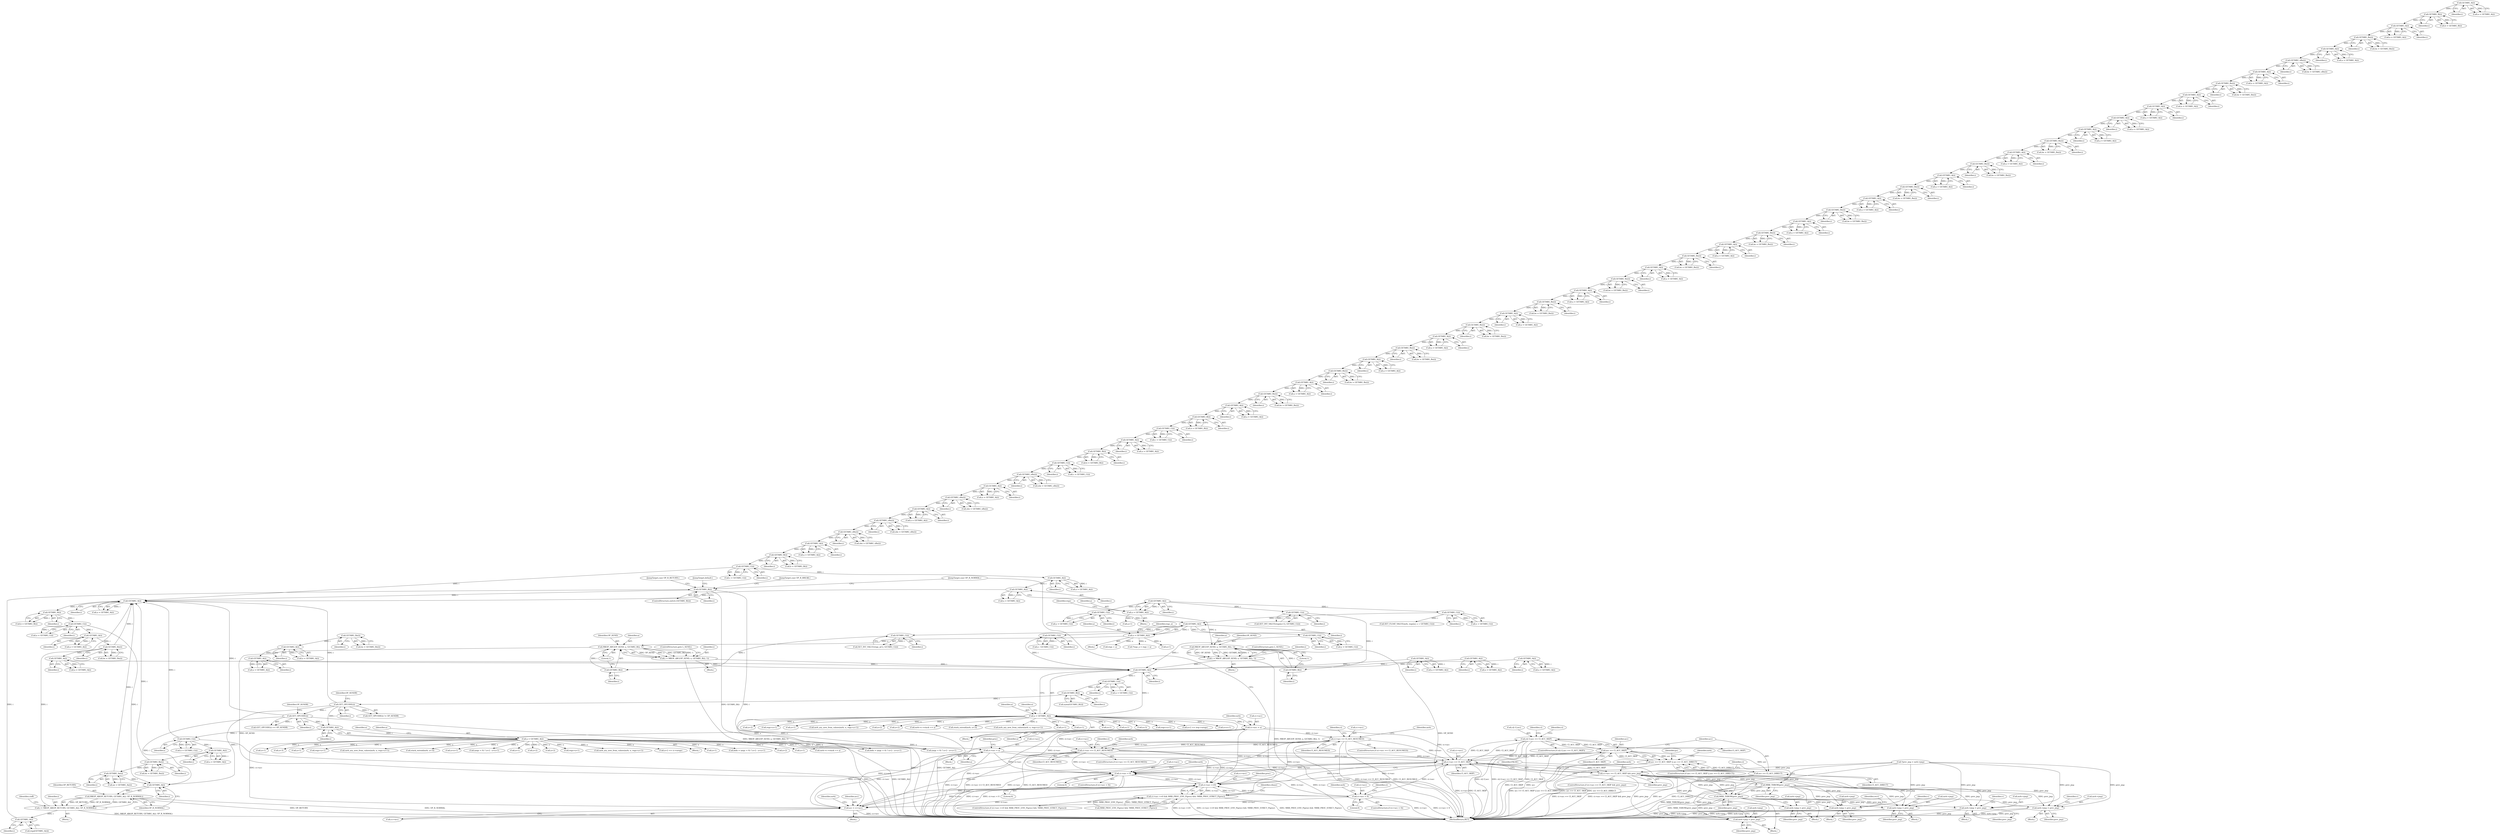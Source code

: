 digraph "0_mruby_1905091634a6a2925c911484434448e568330626@array" {
"1004305" [label="(Call,ci[-1].acc == CI_ACC_SKIP)"];
"1004423" [label="(Call,acc == CI_ACC_SKIP)"];
"1004405" [label="(Call,acc = ci->acc)"];
"1004205" [label="(Call,ci->acc < 0)"];
"1001845" [label="(Call,ci->acc == CI_ACC_RESUMED)"];
"1001727" [label="(Call,ci->acc = a)"];
"1001449" [label="(Call,a = GETARG_A(i))"];
"1001451" [label="(Call,GETARG_A(i))"];
"1001438" [label="(Call,GETARG_A(i))"];
"1001225" [label="(Call,GETARG_A(i))"];
"1001117" [label="(Call,GETARG_Bx(i))"];
"1005565" [label="(Call,GETARG_C(i))"];
"1005539" [label="(Call,GETARG_A(i))"];
"1005513" [label="(Call,GETARG_C(i))"];
"1005448" [label="(Call,GETARG_A(i))"];
"1005468" [label="(Call,GETARG_C(i))"];
"1005620" [label="(Call,i = MKOP_ABC(OP_SEND, a, GETARG_B(i), 1))"];
"1005622" [label="(Call,MKOP_ABC(OP_SEND, a, GETARG_B(i), 1))"];
"1005537" [label="(Call,a = GETARG_A(i))"];
"1005625" [label="(Call,GETARG_B(i))"];
"1005618" [label="(Call,GETARG_C(i))"];
"1005357" [label="(Call,GETARG_A(i))"];
"1005525" [label="(Call,i = MKOP_ABC(OP_SEND, a, GETARG_B(i), 1))"];
"1005527" [label="(Call,MKOP_ABC(OP_SEND, a, GETARG_B(i), 1))"];
"1005446" [label="(Call,a = GETARG_A(i))"];
"1005530" [label="(Call,GETARG_B(i))"];
"1005523" [label="(Call,GETARG_C(i))"];
"1005610" [label="(Call,GETARG_C(i))"];
"1005065" [label="(Call,GETARG_A(i))"];
"1004897" [label="(Call,GETARG_A(i))"];
"1004774" [label="(Call,GETARG_Bx(i))"];
"1004769" [label="(Call,GETARG_A(i))"];
"1004510" [label="(Call,GETARG_C(i))"];
"1004505" [label="(Call,GETARG_B(i))"];
"1004500" [label="(Call,GETARG_A(i))"];
"1002797" [label="(Call,GETARG_Bx(i))"];
"1002792" [label="(Call,GETARG_A(i))"];
"1002253" [label="(Call,GETARG_C(i))"];
"1002248" [label="(Call,GETARG_A(i))"];
"1001515" [label="(Call,GET_OPCODE(i))"];
"1001500" [label="(Call,GETARG_B(i))"];
"1001456" [label="(Call,GETARG_C(i))"];
"1001801" [label="(Call,GET_OPCODE(i))"];
"1003041" [label="(Call,GETARG_Ax(i))"];
"1003500" [label="(Call,i = MKOP_AB(OP_RETURN, GETARG_A(i), OP_R_NORMAL))"];
"1003502" [label="(Call,MKOP_AB(OP_RETURN, GETARG_A(i), OP_R_NORMAL))"];
"1003504" [label="(Call,GETARG_A(i))"];
"1000999" [label="(Call,GETARG_C(i))"];
"1000994" [label="(Call,GETARG_B(i))"];
"1000989" [label="(Call,GETARG_A(i))"];
"1000903" [label="(Call,GETARG_sBx(i))"];
"1000885" [label="(Call,GETARG_sBx(i))"];
"1000880" [label="(Call,GETARG_A(i))"];
"1000863" [label="(Call,GETARG_sBx(i))"];
"1000858" [label="(Call,GETARG_A(i))"];
"1000848" [label="(Call,GETARG_sBx(i))"];
"1000807" [label="(Call,GETARG_C(i))"];
"1000802" [label="(Call,GETARG_B(i))"];
"1000797" [label="(Call,GETARG_A(i))"];
"1000756" [label="(Call,GETARG_C(i))"];
"1000751" [label="(Call,GETARG_B(i))"];
"1000746" [label="(Call,GETARG_A(i))"];
"1000726" [label="(Call,GETARG_Bx(i))"];
"1000721" [label="(Call,GETARG_A(i))"];
"1000694" [label="(Call,GETARG_Bx(i))"];
"1000689" [label="(Call,GETARG_A(i))"];
"1000673" [label="(Call,GETARG_Bx(i))"];
"1000668" [label="(Call,GETARG_A(i))"];
"1000640" [label="(Call,GETARG_Bx(i))"];
"1000635" [label="(Call,GETARG_A(i))"];
"1000619" [label="(Call,GETARG_Bx(i))"];
"1000614" [label="(Call,GETARG_A(i))"];
"1000589" [label="(Call,GETARG_Bx(i))"];
"1000584" [label="(Call,GETARG_A(i))"];
"1000569" [label="(Call,GETARG_Bx(i))"];
"1000564" [label="(Call,GETARG_A(i))"];
"1000544" [label="(Call,GETARG_Bx(i))"];
"1000539" [label="(Call,GETARG_A(i))"];
"1000526" [label="(Call,GETARG_Bx(i))"];
"1000521" [label="(Call,GETARG_A(i))"];
"1000503" [label="(Call,GETARG_Bx(i))"];
"1000498" [label="(Call,GETARG_A(i))"];
"1000483" [label="(Call,GETARG_Bx(i))"];
"1000478" [label="(Call,GETARG_A(i))"];
"1000458" [label="(Call,GETARG_Bx(i))"];
"1000453" [label="(Call,GETARG_A(i))"];
"1000442" [label="(Call,GETARG_A(i))"];
"1000431" [label="(Call,GETARG_A(i))"];
"1000417" [label="(Call,GETARG_A(i))"];
"1000403" [label="(Call,GETARG_Bx(i))"];
"1000398" [label="(Call,GETARG_A(i))"];
"1000386" [label="(Call,GETARG_sBx(i))"];
"1000381" [label="(Call,GETARG_A(i))"];
"1000353" [label="(Call,GETARG_Bx(i))"];
"1000348" [label="(Call,GETARG_A(i))"];
"1000334" [label="(Call,GETARG_B(i))"];
"1000329" [label="(Call,GETARG_A(i))"];
"1001105" [label="(Call,GETARG_A(i))"];
"1001089" [label="(Call,GETARG_A(i))"];
"1003888" [label="(Call,GETARG_B(i))"];
"1003882" [label="(Call,GETARG_A(i))"];
"1005211" [label="(Call,GETARG_A(i))"];
"1002652" [label="(Call,ci->acc == CI_ACC_RESUMED)"];
"1003957" [label="(Call,ci->acc < 0)"];
"1003894" [label="(Call,ci->acc >=0)"];
"1002729" [label="(Call,ci->acc = a)"];
"1002246" [label="(Call,a = GETARG_A(i))"];
"1003667" [label="(Call,ci->acc == CI_ACC_SKIP)"];
"1004305" [label="(Call,ci[-1].acc == CI_ACC_SKIP)"];
"1003666" [label="(Call,ci->acc == CI_ACC_SKIP && prev_jmp)"];
"1001851" [label="(Call,mrb->jmp = prev_jmp)"];
"1002658" [label="(Call,mrb->jmp = prev_jmp)"];
"1003674" [label="(Call,mrb->jmp = prev_jmp)"];
"1003679" [label="(Call,MRB_THROW(prev_jmp))"];
"1004231" [label="(Call,mrb->jmp = prev_jmp)"];
"1004236" [label="(Call,MRB_THROW(prev_jmp))"];
"1004398" [label="(Call,mrb->jmp = prev_jmp)"];
"1004433" [label="(Call,mrb->jmp = prev_jmp)"];
"1003893" [label="(Call,ci->acc >=0 && MRB_PROC_ENV_P(proc) && !MRB_PROC_STRICT_P(proc))"];
"1004422" [label="(Call,acc == CI_ACC_SKIP || acc == CI_ACC_DIRECT)"];
"1004426" [label="(Call,acc == CI_ACC_DIRECT)"];
"1005611" [label="(Identifier,i)"];
"1003671" [label="(Identifier,CI_ACC_SKIP)"];
"1000443" [label="(Identifier,i)"];
"1004402" [label="(Identifier,prev_jmp)"];
"1003895" [label="(Call,ci->acc)"];
"1000458" [label="(Call,GETARG_Bx(i))"];
"1000386" [label="(Call,GETARG_sBx(i))"];
"1002275" [label="(Call,a+n+1)"];
"1000754" [label="(Call,c = GETARG_C(i))"];
"1000335" [label="(Identifier,i)"];
"1004407" [label="(Call,ci->acc)"];
"1000442" [label="(Call,GETARG_A(i))"];
"1000997" [label="(Call,c = GETARG_C(i))"];
"1000690" [label="(Identifier,i)"];
"1005538" [label="(Identifier,a)"];
"1002268" [label="(Call,(argc < 0) ? a+2 : a+n+1)"];
"1004774" [label="(Call,GETARG_Bx(i))"];
"1005446" [label="(Call,a = GETARG_A(i))"];
"1003667" [label="(Call,ci->acc == CI_ACC_SKIP)"];
"1004237" [label="(Identifier,prev_jmp)"];
"1000456" [label="(Call,bx = GETARG_Bx(i))"];
"1000880" [label="(Call,GETARG_A(i))"];
"1003889" [label="(Identifier,i)"];
"1005209" [label="(Call,a = GETARG_A(i))"];
"1003957" [label="(Call,ci->acc < 0)"];
"1001844" [label="(ControlStructure,if (ci->acc == CI_ACC_RESUMED))"];
"1005535" [label="(Block,)"];
"1000526" [label="(Call,GETARG_Bx(i))"];
"1004428" [label="(Identifier,CI_ACC_DIRECT)"];
"1002797" [label="(Call,GETARG_Bx(i))"];
"1004206" [label="(Call,ci->acc)"];
"1000429" [label="(Call,a = GETARG_A(i))"];
"1004232" [label="(Call,mrb->jmp)"];
"1005565" [label="(Call,GETARG_C(i))"];
"1002651" [label="(ControlStructure,if (ci->acc == CI_ACC_RESUMED))"];
"1005533" [label="(ControlStructure,goto L_SEND;)"];
"1005619" [label="(Identifier,i)"];
"1005625" [label="(Call,GETARG_B(i))"];
"1000387" [label="(Identifier,i)"];
"1004304" [label="(ControlStructure,if (ci[-1].acc == CI_ACC_SKIP))"];
"1001846" [label="(Call,ci->acc)"];
"1001731" [label="(Identifier,a)"];
"1000886" [label="(Identifier,i)"];
"1001438" [label="(Call,GETARG_A(i))"];
"1005543" [label="(Identifier,regs_a)"];
"1000635" [label="(Call,GETARG_A(i))"];
"1000396" [label="(Call,a = GETARG_A(i))"];
"1000334" [label="(Call,GETARG_B(i))"];
"1005624" [label="(Identifier,a)"];
"1002653" [label="(Call,ci->acc)"];
"1001223" [label="(Call,a = GETARG_A(i))"];
"1000459" [label="(Identifier,i)"];
"1005211" [label="(Call,GETARG_A(i))"];
"1005532" [label="(Literal,1)"];
"1004305" [label="(Call,ci[-1].acc == CI_ACC_SKIP)"];
"1005537" [label="(Call,a = GETARG_A(i))"];
"1004441" [label="(Identifier,pc)"];
"1000636" [label="(Identifier,i)"];
"1003956" [label="(ControlStructure,if (ci->acc < 0))"];
"1001727" [label="(Call,ci->acc = a)"];
"1004439" [label="(Identifier,v)"];
"1000746" [label="(Call,GETARG_A(i))"];
"1000695" [label="(Identifier,i)"];
"1005552" [label="(Block,)"];
"1001439" [label="(Identifier,i)"];
"1000687" [label="(Call,a = GETARG_A(i))"];
"1005520" [label="(Call,a+1)"];
"1000666" [label="(Call,a = GETARG_A(i))"];
"1000808" [label="(Identifier,i)"];
"1001501" [label="(Identifier,i)"];
"1001478" [label="(Call,a+n+1)"];
"1001454" [label="(Call,n = GETARG_C(i))"];
"1000346" [label="(Call,a = GETARG_A(i))"];
"1004501" [label="(Identifier,i)"];
"1003506" [label="(Identifier,OP_R_NORMAL)"];
"1000617" [label="(Call,bx = GETARG_Bx(i))"];
"1005530" [label="(Call,GETARG_B(i))"];
"1005528" [label="(Identifier,OP_SEND)"];
"1004897" [label="(Call,GETARG_A(i))"];
"1000798" [label="(Identifier,i)"];
"1005618" [label="(Call,GETARG_C(i))"];
"1004231" [label="(Call,mrb->jmp = prev_jmp)"];
"1003501" [label="(Identifier,i)"];
"1001089" [label="(Call,GETARG_A(i))"];
"1005527" [label="(Call,MKOP_ABC(OP_SEND, a, GETARG_B(i), 1))"];
"1000454" [label="(Identifier,i)"];
"1002657" [label="(Block,)"];
"1001469" [label="(Call,bidx = (argc < 0) ? a+2 : a+n+1)"];
"1004425" [label="(Identifier,CI_ACC_SKIP)"];
"1000863" [label="(Call,GETARG_sBx(i))"];
"1002540" [label="(Call,a+1)"];
"1003041" [label="(Call,GETARG_Ax(i))"];
"1004772" [label="(Call,bx = GETARG_Bx(i))"];
"1000354" [label="(Identifier,i)"];
"1003673" [label="(Block,)"];
"1004500" [label="(Call,GETARG_A(i))"];
"1001475" [label="(Call,a+2)"];
"1003668" [label="(Call,ci->acc)"];
"1000501" [label="(Call,bx = GETARG_Bx(i))"];
"1000674" [label="(Identifier,i)"];
"1000749" [label="(Call,b = GETARG_B(i))"];
"1003511" [label="(Identifier,cioff)"];
"1001851" [label="(Call,mrb->jmp = prev_jmp)"];
"1003893" [label="(Call,ci->acc >=0 && MRB_PROC_ENV_P(proc) && !MRB_PROC_STRICT_P(proc))"];
"1005531" [label="(Identifier,i)"];
"1004506" [label="(Identifier,i)"];
"1004767" [label="(Call,a = GETARG_A(i))"];
"1005453" [label="(Identifier,regs)"];
"1005063" [label="(Call,a = GETARG_A(i))"];
"1000353" [label="(Call,GETARG_Bx(i))"];
"1005544" [label="(Call,regs + a)"];
"1004312" [label="(Identifier,CI_ACC_SKIP)"];
"1000797" [label="(Call,GETARG_A(i))"];
"1001225" [label="(Call,GETARG_A(i))"];
"1003901" [label="(Identifier,proc)"];
"1002664" [label="(Identifier,v)"];
"1001103" [label="(Call,a = GETARG_A(i))"];
"1001853" [label="(Identifier,mrb)"];
"1005529" [label="(Identifier,a)"];
"1001517" [label="(Identifier,OP_SENDB)"];
"1000727" [label="(Identifier,i)"];
"1000757" [label="(Identifier,i)"];
"1000484" [label="(Identifier,i)"];
"1000567" [label="(Call,bx = GETARG_Bx(i))"];
"1005626" [label="(Identifier,i)"];
"1004079" [label="(JumpTarget,case OP_R_BREAK:)"];
"1005212" [label="(Identifier,i)"];
"1004429" [label="(Block,)"];
"1000805" [label="(Call,c = GETARG_C(i))"];
"1005514" [label="(Identifier,i)"];
"1004421" [label="(ControlStructure,if (acc == CI_ACC_SKIP || acc == CI_ACC_DIRECT))"];
"1001450" [label="(Identifier,a)"];
"1003968" [label="(Identifier,ci)"];
"1000747" [label="(Identifier,i)"];
"1000519" [label="(Call,a = GETARG_A(i))"];
"1004398" [label="(Call,mrb->jmp = prev_jmp)"];
"1001226" [label="(Identifier,i)"];
"1001514" [label="(Call,GET_OPCODE(i) != OP_SENDB)"];
"1001852" [label="(Call,mrb->jmp)"];
"1000612" [label="(Call,a = GETARG_A(i))"];
"1000404" [label="(Identifier,i)"];
"1002249" [label="(Identifier,i)"];
"1000322" [label="(Block,)"];
"1005542" [label="(Call,*regs_a = regs + a)"];
"1005447" [label="(Identifier,a)"];
"1000570" [label="(Identifier,i)"];
"1000330" [label="(Identifier,i)"];
"1000496" [label="(Call,a = GETARG_A(i))"];
"1001623" [label="(Call,regs+a+1)"];
"1001802" [label="(Identifier,i)"];
"1000542" [label="(Call,bx = GETARG_Bx(i))"];
"1002528" [label="(Call,a+2)"];
"1001106" [label="(Identifier,i)"];
"1001684" [label="(Call,a+1)"];
"1000537" [label="(Call,a = GETARG_A(i))"];
"1001849" [label="(Identifier,CI_ACC_RESUMED)"];
"1002499" [label="(Call,a+2)"];
"1000415" [label="(Call,a = GETARG_A(i))"];
"1000384" [label="(Call,bx = GETARG_sBx(i))"];
"1000904" [label="(Identifier,i)"];
"1000883" [label="(Call,sbx = GETARG_sBx(i))"];
"1002520" [label="(Call,regs+a+1)"];
"1000451" [label="(Call,a = GETARG_A(i))"];
"1002254" [label="(Identifier,i)"];
"1003672" [label="(Identifier,prev_jmp)"];
"1003504" [label="(Call,GETARG_A(i))"];
"1001516" [label="(Identifier,i)"];
"1005525" [label="(Call,i = MKOP_ABC(OP_SEND, a, GETARG_B(i), 1))"];
"1000440" [label="(Call,a = GETARG_A(i))"];
"1004424" [label="(Identifier,acc)"];
"1000995" [label="(Identifier,i)"];
"1000864" [label="(Identifier,i)"];
"1000856" [label="(Call,a = GETARG_A(i))"];
"1000719" [label="(Call,a = GETARG_A(i))"];
"1000499" [label="(Identifier,i)"];
"1000641" [label="(Identifier,i)"];
"1003503" [label="(Identifier,OP_RETURN)"];
"1004503" [label="(Call,b = GETARG_B(i))"];
"1000569" [label="(Call,GETARG_Bx(i))"];
"1002517" [label="(Call,mrb_ary_new_from_values(mrb, n, regs+a+1))"];
"1003665" [label="(ControlStructure,if (ci->acc == CI_ACC_SKIP && prev_jmp))"];
"1000587" [label="(Call,bx = GETARG_Bx(i))"];
"1000614" [label="(Call,GETARG_A(i))"];
"1000351" [label="(Call,bx = GETARG_Bx(i))"];
"1004775" [label="(Identifier,i)"];
"1000989" [label="(Call,GETARG_A(i))"];
"1000401" [label="(Call,bx = GETARG_Bx(i))"];
"1002498" [label="(Call,a+2 >= ci->nregs)"];
"1000562" [label="(Call,a = GETARG_A(i))"];
"1003882" [label="(Call,GETARG_A(i))"];
"1002728" [label="(Block,)"];
"1001000" [label="(Identifier,i)"];
"1004770" [label="(Identifier,i)"];
"1001661" [label="(Call,mrb_ary_new_from_values(mrb, n, regs+a+1))"];
"1001643" [label="(Call,a+2)"];
"1000589" [label="(Call,GETARG_Bx(i))"];
"1002248" [label="(Call,GETARG_A(i))"];
"1000584" [label="(Call,GETARG_A(i))"];
"1000724" [label="(Call,bx = GETARG_Bx(i))"];
"1001117" [label="(Call,GETARG_Bx(i))"];
"1000861" [label="(Call,sbx = GETARG_sBx(i))"];
"1000807" [label="(Call,GETARG_C(i))"];
"1003883" [label="(Identifier,i)"];
"1002244" [label="(Block,)"];
"1002514" [label="(Call,a+1)"];
"1002266" [label="(Call,bidx = (argc < 0) ? a+2 : a+n+1)"];
"1005506" [label="(Call,SET_FLOAT_VALUE(mrb, regs[a], x + GETARG_C(i)))"];
"1001672" [label="(Call,a+2)"];
"1001801" [label="(Call,GET_OPCODE(i))"];
"1001452" [label="(Identifier,i)"];
"1004505" [label="(Call,GETARG_B(i))"];
"1001803" [label="(Identifier,OP_SENDB)"];
"1001732" [label="(Call,mrb->c->stack += a)"];
"1004239" [label="(Identifier,FALSE)"];
"1002272" [label="(Call,a+2)"];
"1003899" [label="(Call,MRB_PROC_ENV_P(proc) && !MRB_PROC_STRICT_P(proc))"];
"1000504" [label="(Identifier,i)"];
"1003678" [label="(Identifier,prev_jmp)"];
"1000398" [label="(Call,GETARG_A(i))"];
"1001650" [label="(Call,stack_extend(mrb, a+3))"];
"1000481" [label="(Call,bx = GETARG_Bx(i))"];
"1005539" [label="(Call,GETARG_A(i))"];
"1005468" [label="(Call,GETARG_C(i))"];
"1000403" [label="(Call,GETARG_Bx(i))"];
"1000527" [label="(Identifier,i)"];
"1004205" [label="(Call,ci->acc < 0)"];
"1001105" [label="(Call,GETARG_A(i))"];
"1002729" [label="(Call,ci->acc = a)"];
"1002798" [label="(Identifier,i)"];
"1000668" [label="(Call,GETARG_A(i))"];
"1000544" [label="(Call,GETARG_Bx(i))"];
"1005466" [label="(Call,y = GETARG_C(i))"];
"1001451" [label="(Call,GETARG_A(i))"];
"1004413" [label="(Identifier,mrb)"];
"1001457" [label="(Identifier,i)"];
"1001857" [label="(Identifier,recv)"];
"1003682" [label="(Identifier,ci)"];
"1002478" [label="(Call,a+1)"];
"1000432" [label="(Identifier,i)"];
"1000994" [label="(Call,GETARG_B(i))"];
"1000332" [label="(Call,b = GETARG_B(i))"];
"1004427" [label="(Identifier,acc)"];
"1000849" [label="(Identifier,i)"];
"1004423" [label="(Call,acc == CI_ACC_SKIP)"];
"1004316" [label="(Identifier,ci)"];
"1004405" [label="(Call,acc = ci->acc)"];
"1004404" [label="(Identifier,v)"];
"1001455" [label="(Identifier,n)"];
"1000901" [label="(Call,sbx = GETARG_sBx(i))"];
"1003505" [label="(Identifier,i)"];
"1005608" [label="(Call,x - GETARG_C(i))"];
"1005448" [label="(Call,GETARG_A(i))"];
"1000751" [label="(Call,GETARG_B(i))"];
"1005355" [label="(Call,a = GETARG_A(i))"];
"1002792" [label="(Call,GETARG_A(i))"];
"1001850" [label="(Block,)"];
"1000752" [label="(Identifier,i)"];
"1002659" [label="(Call,mrb->jmp)"];
"1000878" [label="(Call,a = GETARG_A(i))"];
"1000329" [label="(Call,GETARG_A(i))"];
"1001800" [label="(Call,GET_OPCODE(i) == OP_SENDB)"];
"1004498" [label="(Call,a = GETARG_A(i))"];
"1004236" [label="(Call,MRB_THROW(prev_jmp))"];
"1000859" [label="(Identifier,i)"];
"1000565" [label="(Identifier,i)"];
"1000726" [label="(Call,GETARG_Bx(i))"];
"1005640" [label="(Call,a+1)"];
"1005540" [label="(Identifier,i)"];
"1005628" [label="(ControlStructure,goto L_SEND;)"];
"1001865" [label="(Identifier,ci)"];
"1005563" [label="(Call,y = GETARG_C(i))"];
"1000382" [label="(Identifier,i)"];
"1004437" [label="(Identifier,prev_jmp)"];
"1000846" [label="(Call,sbx = GETARG_sBx(i))"];
"1004210" [label="(Block,)"];
"1000903" [label="(Call,GETARG_sBx(i))"];
"1000379" [label="(Call,a = GETARG_A(i))"];
"1000263" [label="(Call,*prev_jmp = mrb->jmp)"];
"1004508" [label="(Call,n = GETARG_C(i))"];
"1003894" [label="(Call,ci->acc >=0)"];
"1003674" [label="(Call,mrb->jmp = prev_jmp)"];
"1004204" [label="(ControlStructure,if (ci->acc < 0))"];
"1000476" [label="(Call,a = GETARG_A(i))"];
"1000585" [label="(Identifier,i)"];
"1002582" [label="(Call,mrb->c->stack += a)"];
"1003887" [label="(ControlStructure,switch (GETARG_B(i)))"];
"1001447" [label="(Block,)"];
"1001498" [label="(Call,syms[GETARG_B(i)])"];
"1005623" [label="(Identifier,OP_SEND)"];
"1004898" [label="(Identifier,i)"];
"1002672" [label="(Identifier,ci)"];
"1000521" [label="(Call,GETARG_A(i))"];
"1002470" [label="(Call,a+1)"];
"1002252" [label="(Identifier,n)"];
"1005666" [label="(MethodReturn,RET)"];
"1002508" [label="(Call,a+3)"];
"1000478" [label="(Call,GETARG_A(i))"];
"1000431" [label="(Call,GETARG_A(i))"];
"1002253" [label="(Call,GETARG_C(i))"];
"1000479" [label="(Identifier,i)"];
"1000349" [label="(Identifier,i)"];
"1003680" [label="(Identifier,prev_jmp)"];
"1001855" [label="(Identifier,prev_jmp)"];
"1000545" [label="(Identifier,i)"];
"1001115" [label="(Call,bx = GETARG_Bx(i))"];
"1002522" [label="(Call,a+1)"];
"1004510" [label="(Call,GETARG_C(i))"];
"1004434" [label="(Call,mrb->jmp)"];
"1003502" [label="(Call,MKOP_AB(OP_RETURN, GETARG_A(i), OP_R_NORMAL))"];
"1005523" [label="(Call,GETARG_C(i))"];
"1002251" [label="(Call,n = GETARG_C(i))"];
"1001090" [label="(Identifier,i)"];
"1005511" [label="(Call,x + GETARG_C(i))"];
"1003888" [label="(Call,GETARG_B(i))"];
"1003042" [label="(Identifier,i)"];
"1000800" [label="(Call,b = GETARG_B(i))"];
"1001500" [label="(Call,GETARG_B(i))"];
"1002735" [label="(Identifier,proc)"];
"1005449" [label="(Identifier,i)"];
"1000640" [label="(Call,GETARG_Bx(i))"];
"1000453" [label="(Call,GETARG_A(i))"];
"1001449" [label="(Call,a = GETARG_A(i))"];
"1002476" [label="(Call,regs+a+1)"];
"1000802" [label="(Call,GETARG_B(i))"];
"1005357" [label="(Call,GETARG_A(i))"];
"1002473" [label="(Call,mrb_ary_new_from_values(mrb, n, regs+a+1))"];
"1000673" [label="(Call,GETARG_Bx(i))"];
"1003891" [label="(JumpTarget,case OP_R_RETURN:)"];
"1004422" [label="(Call,acc == CI_ACC_SKIP || acc == CI_ACC_DIRECT)"];
"1005517" [label="(Call,SET_INT_VALUE(regs[a+1], GETARG_C(i)))"];
"1000694" [label="(Call,GETARG_Bx(i))"];
"1003039" [label="(Call,ax = GETARG_Ax(i))"];
"1001620" [label="(Call,mrb_ary_new_from_values(mrb, n, regs+a+1))"];
"1003908" [label="(Identifier,cibase)"];
"1004511" [label="(Identifier,i)"];
"1000858" [label="(Call,GETARG_A(i))"];
"1000722" [label="(Identifier,i)"];
"1005066" [label="(Identifier,i)"];
"1000744" [label="(Call,a = GETARG_A(i))"];
"1000881" [label="(Identifier,i)"];
"1000399" [label="(Identifier,i)"];
"1000848" [label="(Call,GETARG_sBx(i))"];
"1000503" [label="(Call,GETARG_Bx(i))"];
"1000417" [label="(Call,GETARG_A(i))"];
"1000689" [label="(Call,GETARG_A(i))"];
"1000615" [label="(Identifier,i)"];
"1003898" [label="(Literal,0)"];
"1000498" [label="(Call,GETARG_A(i))"];
"1001666" [label="(Call,a+1)"];
"1002790" [label="(Call,a = GETARG_A(i))"];
"1001456" [label="(Call,GETARG_C(i))"];
"1002793" [label="(Identifier,i)"];
"1002733" [label="(Identifier,a)"];
"1003679" [label="(Call,MRB_THROW(prev_jmp))"];
"1005524" [label="(Identifier,i)"];
"1001728" [label="(Call,ci->acc)"];
"1003964" [label="(Identifier,mrb)"];
"1002246" [label="(Call,a = GETARG_A(i))"];
"1004769" [label="(Call,GETARG_A(i))"];
"1003675" [label="(Call,mrb->jmp)"];
"1001735" [label="(Identifier,mrb)"];
"1000564" [label="(Call,GETARG_A(i))"];
"1000669" [label="(Identifier,i)"];
"1004327" [label="(Identifier,ci)"];
"1000756" [label="(Call,GETARG_C(i))"];
"1003666" [label="(Call,ci->acc == CI_ACC_SKIP && prev_jmp)"];
"1000671" [label="(Call,bx = GETARG_Bx(i))"];
"1000524" [label="(Call,bx = GETARG_Bx(i))"];
"1000885" [label="(Call,GETARG_sBx(i))"];
"1003958" [label="(Call,ci->acc)"];
"1000381" [label="(Call,GETARG_A(i))"];
"1005444" [label="(Block,)"];
"1001515" [label="(Call,GET_OPCODE(i))"];
"1000999" [label="(Call,GETARG_C(i))"];
"1000418" [label="(Identifier,i)"];
"1000327" [label="(Call,a = GETARG_A(i))"];
"1002652" [label="(Call,ci->acc == CI_ACC_RESUMED)"];
"1001658" [label="(Call,a+1)"];
"1003500" [label="(Call,i = MKOP_AB(OP_RETURN, GETARG_A(i), OP_R_NORMAL))"];
"1004895" [label="(Call,a = GETARG_A(i))"];
"1000692" [label="(Call,bx = GETARG_Bx(i))"];
"1000721" [label="(Call,GETARG_A(i))"];
"1004433" [label="(Call,mrb->jmp = prev_jmp)"];
"1004209" [label="(Literal,0)"];
"1005065" [label="(Call,GETARG_A(i))"];
"1003676" [label="(Identifier,mrb)"];
"1002247" [label="(Identifier,a)"];
"1002795" [label="(Call,bx = GETARG_Bx(i))"];
"1000582" [label="(Call,a = GETARG_A(i))"];
"1005620" [label="(Call,i = MKOP_ABC(OP_SEND, a, GETARG_B(i), 1))"];
"1000540" [label="(Identifier,i)"];
"1001471" [label="(Call,(argc < 0) ? a+2 : a+n+1)"];
"1005469" [label="(Identifier,i)"];
"1001625" [label="(Call,a+1)"];
"1000803" [label="(Identifier,i)"];
"1000795" [label="(Call,a = GETARG_A(i))"];
"1003979" [label="(JumpTarget,case OP_R_NORMAL:)"];
"1004431" [label="(Identifier,mrb)"];
"1001617" [label="(Call,a+1)"];
"1005566" [label="(Identifier,i)"];
"1004406" [label="(Identifier,acc)"];
"1004339" [label="(JumpTarget,default:)"];
"1003892" [label="(ControlStructure,if (ci->acc >=0 && MRB_PROC_ENV_P(proc) && !MRB_PROC_STRICT_P(proc)))"];
"1004426" [label="(Call,acc == CI_ACC_DIRECT)"];
"1000638" [label="(Call,bx = GETARG_Bx(i))"];
"1004235" [label="(Identifier,prev_jmp)"];
"1003867" [label="(Block,)"];
"1005627" [label="(Literal,1)"];
"1000620" [label="(Identifier,i)"];
"1000987" [label="(Call,a = GETARG_A(i))"];
"1005526" [label="(Identifier,i)"];
"1000619" [label="(Call,GETARG_Bx(i))"];
"1003961" [label="(Literal,0)"];
"1000522" [label="(Identifier,i)"];
"1000483" [label="(Call,GETARG_Bx(i))"];
"1003880" [label="(Call,regs[GETARG_A(i)])"];
"1001845" [label="(Call,ci->acc == CI_ACC_RESUMED)"];
"1005622" [label="(Call,MKOP_ABC(OP_SEND, a, GETARG_B(i), 1))"];
"1000539" [label="(Call,GETARG_A(i))"];
"1005455" [label="(Block,)"];
"1000990" [label="(Identifier,i)"];
"1000633" [label="(Call,a = GETARG_A(i))"];
"1002506" [label="(Call,stack_extend(mrb, a+3))"];
"1002662" [label="(Identifier,prev_jmp)"];
"1001652" [label="(Call,a+3)"];
"1000590" [label="(Identifier,i)"];
"1005513" [label="(Call,GETARG_C(i))"];
"1000992" [label="(Call,b = GETARG_B(i))"];
"1002656" [label="(Identifier,CI_ACC_RESUMED)"];
"1001087" [label="(Call,a = GETARG_A(i))"];
"1005610" [label="(Call,GETARG_C(i))"];
"1001664" [label="(Call,regs+a+1)"];
"1000348" [label="(Call,GETARG_A(i))"];
"1004387" [label="(Block,)"];
"1004212" [label="(Identifier,mrb)"];
"1001642" [label="(Call,a+2 >= irep->nregs)"];
"1005614" [label="(Call,SET_INT_VALUE(regs_a[1], GETARG_C(i)))"];
"1005358" [label="(Identifier,i)"];
"1002658" [label="(Call,mrb->jmp = prev_jmp)"];
"1004399" [label="(Call,mrb->jmp)"];
"1001436" [label="(Call,a = GETARG_A(i))"];
"1004306" [label="(Call,ci[-1].acc)"];
"1002730" [label="(Call,ci->acc)"];
"1001118" [label="(Identifier,i)"];
"1002660" [label="(Identifier,mrb)"];
"1005621" [label="(Identifier,i)"];
"1004305" -> "1004304"  [label="AST: "];
"1004305" -> "1004312"  [label="CFG: "];
"1004306" -> "1004305"  [label="AST: "];
"1004312" -> "1004305"  [label="AST: "];
"1004316" -> "1004305"  [label="CFG: "];
"1004327" -> "1004305"  [label="CFG: "];
"1004305" -> "1005666"  [label="DDG: ci[-1].acc"];
"1004305" -> "1005666"  [label="DDG: ci[-1].acc == CI_ACC_SKIP"];
"1004305" -> "1005666"  [label="DDG: CI_ACC_SKIP"];
"1004305" -> "1003667"  [label="DDG: CI_ACC_SKIP"];
"1004423" -> "1004305"  [label="DDG: CI_ACC_SKIP"];
"1003667" -> "1004305"  [label="DDG: CI_ACC_SKIP"];
"1004305" -> "1004423"  [label="DDG: CI_ACC_SKIP"];
"1004423" -> "1004422"  [label="AST: "];
"1004423" -> "1004425"  [label="CFG: "];
"1004424" -> "1004423"  [label="AST: "];
"1004425" -> "1004423"  [label="AST: "];
"1004427" -> "1004423"  [label="CFG: "];
"1004422" -> "1004423"  [label="CFG: "];
"1004423" -> "1005666"  [label="DDG: CI_ACC_SKIP"];
"1004423" -> "1005666"  [label="DDG: acc"];
"1004423" -> "1003667"  [label="DDG: CI_ACC_SKIP"];
"1004423" -> "1004422"  [label="DDG: acc"];
"1004423" -> "1004422"  [label="DDG: CI_ACC_SKIP"];
"1004405" -> "1004423"  [label="DDG: acc"];
"1003667" -> "1004423"  [label="DDG: CI_ACC_SKIP"];
"1004423" -> "1004426"  [label="DDG: acc"];
"1004405" -> "1003867"  [label="AST: "];
"1004405" -> "1004407"  [label="CFG: "];
"1004406" -> "1004405"  [label="AST: "];
"1004407" -> "1004405"  [label="AST: "];
"1004413" -> "1004405"  [label="CFG: "];
"1004405" -> "1005666"  [label="DDG: ci->acc"];
"1004205" -> "1004405"  [label="DDG: ci->acc"];
"1001845" -> "1004405"  [label="DDG: ci->acc"];
"1003957" -> "1004405"  [label="DDG: ci->acc"];
"1002729" -> "1004405"  [label="DDG: ci->acc"];
"1002652" -> "1004405"  [label="DDG: ci->acc"];
"1003667" -> "1004405"  [label="DDG: ci->acc"];
"1001727" -> "1004405"  [label="DDG: ci->acc"];
"1003894" -> "1004405"  [label="DDG: ci->acc"];
"1004205" -> "1004204"  [label="AST: "];
"1004205" -> "1004209"  [label="CFG: "];
"1004206" -> "1004205"  [label="AST: "];
"1004209" -> "1004205"  [label="AST: "];
"1004212" -> "1004205"  [label="CFG: "];
"1004239" -> "1004205"  [label="CFG: "];
"1004205" -> "1005666"  [label="DDG: ci->acc"];
"1004205" -> "1005666"  [label="DDG: ci->acc < 0"];
"1004205" -> "1003667"  [label="DDG: ci->acc"];
"1004205" -> "1003894"  [label="DDG: ci->acc"];
"1001845" -> "1004205"  [label="DDG: ci->acc"];
"1003957" -> "1004205"  [label="DDG: ci->acc"];
"1002729" -> "1004205"  [label="DDG: ci->acc"];
"1002652" -> "1004205"  [label="DDG: ci->acc"];
"1003667" -> "1004205"  [label="DDG: ci->acc"];
"1001727" -> "1004205"  [label="DDG: ci->acc"];
"1003894" -> "1004205"  [label="DDG: ci->acc"];
"1001845" -> "1001844"  [label="AST: "];
"1001845" -> "1001849"  [label="CFG: "];
"1001846" -> "1001845"  [label="AST: "];
"1001849" -> "1001845"  [label="AST: "];
"1001853" -> "1001845"  [label="CFG: "];
"1001865" -> "1001845"  [label="CFG: "];
"1001845" -> "1005666"  [label="DDG: ci->acc"];
"1001845" -> "1005666"  [label="DDG: ci->acc == CI_ACC_RESUMED"];
"1001845" -> "1005666"  [label="DDG: CI_ACC_RESUMED"];
"1001727" -> "1001845"  [label="DDG: ci->acc"];
"1002652" -> "1001845"  [label="DDG: CI_ACC_RESUMED"];
"1001845" -> "1002652"  [label="DDG: ci->acc"];
"1001845" -> "1002652"  [label="DDG: CI_ACC_RESUMED"];
"1001845" -> "1003667"  [label="DDG: ci->acc"];
"1001845" -> "1003894"  [label="DDG: ci->acc"];
"1001727" -> "1001447"  [label="AST: "];
"1001727" -> "1001731"  [label="CFG: "];
"1001728" -> "1001727"  [label="AST: "];
"1001731" -> "1001727"  [label="AST: "];
"1001735" -> "1001727"  [label="CFG: "];
"1001727" -> "1005666"  [label="DDG: ci->acc"];
"1001449" -> "1001727"  [label="DDG: a"];
"1001727" -> "1002652"  [label="DDG: ci->acc"];
"1001727" -> "1003667"  [label="DDG: ci->acc"];
"1001727" -> "1003894"  [label="DDG: ci->acc"];
"1001449" -> "1001447"  [label="AST: "];
"1001449" -> "1001451"  [label="CFG: "];
"1001450" -> "1001449"  [label="AST: "];
"1001451" -> "1001449"  [label="AST: "];
"1001455" -> "1001449"  [label="CFG: "];
"1001449" -> "1005666"  [label="DDG: GETARG_A(i)"];
"1001451" -> "1001449"  [label="DDG: i"];
"1001449" -> "1001469"  [label="DDG: a"];
"1001449" -> "1001471"  [label="DDG: a"];
"1001449" -> "1001475"  [label="DDG: a"];
"1001449" -> "1001478"  [label="DDG: a"];
"1001449" -> "1001617"  [label="DDG: a"];
"1001449" -> "1001620"  [label="DDG: a"];
"1001449" -> "1001623"  [label="DDG: a"];
"1001449" -> "1001625"  [label="DDG: a"];
"1001449" -> "1001642"  [label="DDG: a"];
"1001449" -> "1001643"  [label="DDG: a"];
"1001449" -> "1001650"  [label="DDG: a"];
"1001449" -> "1001652"  [label="DDG: a"];
"1001449" -> "1001658"  [label="DDG: a"];
"1001449" -> "1001661"  [label="DDG: a"];
"1001449" -> "1001664"  [label="DDG: a"];
"1001449" -> "1001666"  [label="DDG: a"];
"1001449" -> "1001672"  [label="DDG: a"];
"1001449" -> "1001684"  [label="DDG: a"];
"1001449" -> "1001732"  [label="DDG: a"];
"1001451" -> "1001452"  [label="CFG: "];
"1001452" -> "1001451"  [label="AST: "];
"1001438" -> "1001451"  [label="DDG: i"];
"1005565" -> "1001451"  [label="DDG: i"];
"1005620" -> "1001451"  [label="DDG: i"];
"1005357" -> "1001451"  [label="DDG: i"];
"1005525" -> "1001451"  [label="DDG: i"];
"1005610" -> "1001451"  [label="DDG: i"];
"1005065" -> "1001451"  [label="DDG: i"];
"1004897" -> "1001451"  [label="DDG: i"];
"1005211" -> "1001451"  [label="DDG: i"];
"1001451" -> "1001456"  [label="DDG: i"];
"1001438" -> "1001436"  [label="AST: "];
"1001438" -> "1001439"  [label="CFG: "];
"1001439" -> "1001438"  [label="AST: "];
"1001436" -> "1001438"  [label="CFG: "];
"1001438" -> "1001436"  [label="DDG: i"];
"1001225" -> "1001438"  [label="DDG: i"];
"1001225" -> "1001223"  [label="AST: "];
"1001225" -> "1001226"  [label="CFG: "];
"1001226" -> "1001225"  [label="AST: "];
"1001223" -> "1001225"  [label="CFG: "];
"1001225" -> "1001223"  [label="DDG: i"];
"1001117" -> "1001225"  [label="DDG: i"];
"1001117" -> "1001115"  [label="AST: "];
"1001117" -> "1001118"  [label="CFG: "];
"1001118" -> "1001117"  [label="AST: "];
"1001115" -> "1001117"  [label="CFG: "];
"1001117" -> "1001115"  [label="DDG: i"];
"1005565" -> "1005563"  [label="AST: "];
"1005565" -> "1005566"  [label="CFG: "];
"1005566" -> "1005565"  [label="AST: "];
"1005563" -> "1005565"  [label="CFG: "];
"1005565" -> "1005563"  [label="DDG: i"];
"1005539" -> "1005565"  [label="DDG: i"];
"1005539" -> "1005537"  [label="AST: "];
"1005539" -> "1005540"  [label="CFG: "];
"1005540" -> "1005539"  [label="AST: "];
"1005537" -> "1005539"  [label="CFG: "];
"1005539" -> "1005537"  [label="DDG: i"];
"1005513" -> "1005539"  [label="DDG: i"];
"1005468" -> "1005539"  [label="DDG: i"];
"1005539" -> "1005610"  [label="DDG: i"];
"1005539" -> "1005618"  [label="DDG: i"];
"1005513" -> "1005511"  [label="AST: "];
"1005513" -> "1005514"  [label="CFG: "];
"1005514" -> "1005513"  [label="AST: "];
"1005511" -> "1005513"  [label="CFG: "];
"1005513" -> "1005506"  [label="DDG: i"];
"1005513" -> "1005511"  [label="DDG: i"];
"1005448" -> "1005513"  [label="DDG: i"];
"1005448" -> "1005446"  [label="AST: "];
"1005448" -> "1005449"  [label="CFG: "];
"1005449" -> "1005448"  [label="AST: "];
"1005446" -> "1005448"  [label="CFG: "];
"1005448" -> "1005446"  [label="DDG: i"];
"1005448" -> "1005468"  [label="DDG: i"];
"1005448" -> "1005523"  [label="DDG: i"];
"1005468" -> "1005466"  [label="AST: "];
"1005468" -> "1005469"  [label="CFG: "];
"1005469" -> "1005468"  [label="AST: "];
"1005466" -> "1005468"  [label="CFG: "];
"1005468" -> "1005466"  [label="DDG: i"];
"1005620" -> "1005552"  [label="AST: "];
"1005620" -> "1005622"  [label="CFG: "];
"1005621" -> "1005620"  [label="AST: "];
"1005622" -> "1005620"  [label="AST: "];
"1005628" -> "1005620"  [label="CFG: "];
"1005620" -> "1005666"  [label="DDG: MKOP_ABC(OP_SEND, a, GETARG_B(i), 1)"];
"1005622" -> "1005620"  [label="DDG: OP_SEND"];
"1005622" -> "1005620"  [label="DDG: a"];
"1005622" -> "1005620"  [label="DDG: GETARG_B(i)"];
"1005622" -> "1005620"  [label="DDG: 1"];
"1005622" -> "1005627"  [label="CFG: "];
"1005623" -> "1005622"  [label="AST: "];
"1005624" -> "1005622"  [label="AST: "];
"1005625" -> "1005622"  [label="AST: "];
"1005627" -> "1005622"  [label="AST: "];
"1005622" -> "1005666"  [label="DDG: OP_SEND"];
"1005537" -> "1005622"  [label="DDG: a"];
"1005625" -> "1005622"  [label="DDG: i"];
"1005537" -> "1005535"  [label="AST: "];
"1005538" -> "1005537"  [label="AST: "];
"1005543" -> "1005537"  [label="CFG: "];
"1005537" -> "1005542"  [label="DDG: a"];
"1005537" -> "1005544"  [label="DDG: a"];
"1005537" -> "1005640"  [label="DDG: a"];
"1005625" -> "1005626"  [label="CFG: "];
"1005626" -> "1005625"  [label="AST: "];
"1005627" -> "1005625"  [label="CFG: "];
"1005618" -> "1005625"  [label="DDG: i"];
"1005618" -> "1005614"  [label="AST: "];
"1005618" -> "1005619"  [label="CFG: "];
"1005619" -> "1005618"  [label="AST: "];
"1005614" -> "1005618"  [label="CFG: "];
"1005618" -> "1005614"  [label="DDG: i"];
"1005357" -> "1005355"  [label="AST: "];
"1005357" -> "1005358"  [label="CFG: "];
"1005358" -> "1005357"  [label="AST: "];
"1005355" -> "1005357"  [label="CFG: "];
"1005357" -> "1005355"  [label="DDG: i"];
"1005525" -> "1005455"  [label="AST: "];
"1005525" -> "1005527"  [label="CFG: "];
"1005526" -> "1005525"  [label="AST: "];
"1005527" -> "1005525"  [label="AST: "];
"1005533" -> "1005525"  [label="CFG: "];
"1005525" -> "1005666"  [label="DDG: MKOP_ABC(OP_SEND, a, GETARG_B(i), 1)"];
"1005527" -> "1005525"  [label="DDG: OP_SEND"];
"1005527" -> "1005525"  [label="DDG: a"];
"1005527" -> "1005525"  [label="DDG: GETARG_B(i)"];
"1005527" -> "1005525"  [label="DDG: 1"];
"1005527" -> "1005532"  [label="CFG: "];
"1005528" -> "1005527"  [label="AST: "];
"1005529" -> "1005527"  [label="AST: "];
"1005530" -> "1005527"  [label="AST: "];
"1005532" -> "1005527"  [label="AST: "];
"1005527" -> "1005666"  [label="DDG: OP_SEND"];
"1005446" -> "1005527"  [label="DDG: a"];
"1005530" -> "1005527"  [label="DDG: i"];
"1005446" -> "1005444"  [label="AST: "];
"1005447" -> "1005446"  [label="AST: "];
"1005453" -> "1005446"  [label="CFG: "];
"1005446" -> "1005520"  [label="DDG: a"];
"1005530" -> "1005531"  [label="CFG: "];
"1005531" -> "1005530"  [label="AST: "];
"1005532" -> "1005530"  [label="CFG: "];
"1005523" -> "1005530"  [label="DDG: i"];
"1005523" -> "1005517"  [label="AST: "];
"1005523" -> "1005524"  [label="CFG: "];
"1005524" -> "1005523"  [label="AST: "];
"1005517" -> "1005523"  [label="CFG: "];
"1005523" -> "1005517"  [label="DDG: i"];
"1005610" -> "1005608"  [label="AST: "];
"1005610" -> "1005611"  [label="CFG: "];
"1005611" -> "1005610"  [label="AST: "];
"1005608" -> "1005610"  [label="CFG: "];
"1005610" -> "1005608"  [label="DDG: i"];
"1005065" -> "1005063"  [label="AST: "];
"1005065" -> "1005066"  [label="CFG: "];
"1005066" -> "1005065"  [label="AST: "];
"1005063" -> "1005065"  [label="CFG: "];
"1005065" -> "1005063"  [label="DDG: i"];
"1004897" -> "1004895"  [label="AST: "];
"1004897" -> "1004898"  [label="CFG: "];
"1004898" -> "1004897"  [label="AST: "];
"1004895" -> "1004897"  [label="CFG: "];
"1004897" -> "1004895"  [label="DDG: i"];
"1004774" -> "1004897"  [label="DDG: i"];
"1004774" -> "1004772"  [label="AST: "];
"1004774" -> "1004775"  [label="CFG: "];
"1004775" -> "1004774"  [label="AST: "];
"1004772" -> "1004774"  [label="CFG: "];
"1004774" -> "1004500"  [label="DDG: i"];
"1004774" -> "1004772"  [label="DDG: i"];
"1004769" -> "1004774"  [label="DDG: i"];
"1004769" -> "1004767"  [label="AST: "];
"1004769" -> "1004770"  [label="CFG: "];
"1004770" -> "1004769"  [label="AST: "];
"1004767" -> "1004769"  [label="CFG: "];
"1004769" -> "1004767"  [label="DDG: i"];
"1004510" -> "1004769"  [label="DDG: i"];
"1004510" -> "1004508"  [label="AST: "];
"1004510" -> "1004511"  [label="CFG: "];
"1004511" -> "1004510"  [label="AST: "];
"1004508" -> "1004510"  [label="CFG: "];
"1004510" -> "1003504"  [label="DDG: i"];
"1004510" -> "1004508"  [label="DDG: i"];
"1004505" -> "1004510"  [label="DDG: i"];
"1004505" -> "1004503"  [label="AST: "];
"1004505" -> "1004506"  [label="CFG: "];
"1004506" -> "1004505"  [label="AST: "];
"1004503" -> "1004505"  [label="CFG: "];
"1004505" -> "1004503"  [label="DDG: i"];
"1004500" -> "1004505"  [label="DDG: i"];
"1004500" -> "1004498"  [label="AST: "];
"1004500" -> "1004501"  [label="CFG: "];
"1004501" -> "1004500"  [label="AST: "];
"1004498" -> "1004500"  [label="CFG: "];
"1004500" -> "1004498"  [label="DDG: i"];
"1002797" -> "1004500"  [label="DDG: i"];
"1001515" -> "1004500"  [label="DDG: i"];
"1002253" -> "1004500"  [label="DDG: i"];
"1003041" -> "1004500"  [label="DDG: i"];
"1003500" -> "1004500"  [label="DDG: i"];
"1000999" -> "1004500"  [label="DDG: i"];
"1001105" -> "1004500"  [label="DDG: i"];
"1001801" -> "1004500"  [label="DDG: i"];
"1003888" -> "1004500"  [label="DDG: i"];
"1002797" -> "1002795"  [label="AST: "];
"1002797" -> "1002798"  [label="CFG: "];
"1002798" -> "1002797"  [label="AST: "];
"1002795" -> "1002797"  [label="CFG: "];
"1002797" -> "1002795"  [label="DDG: i"];
"1002792" -> "1002797"  [label="DDG: i"];
"1002797" -> "1003041"  [label="DDG: i"];
"1002792" -> "1002790"  [label="AST: "];
"1002792" -> "1002793"  [label="CFG: "];
"1002793" -> "1002792"  [label="AST: "];
"1002790" -> "1002792"  [label="CFG: "];
"1002792" -> "1002790"  [label="DDG: i"];
"1002253" -> "1002792"  [label="DDG: i"];
"1002253" -> "1002251"  [label="AST: "];
"1002253" -> "1002254"  [label="CFG: "];
"1002254" -> "1002253"  [label="AST: "];
"1002251" -> "1002253"  [label="CFG: "];
"1002253" -> "1005666"  [label="DDG: i"];
"1002253" -> "1002251"  [label="DDG: i"];
"1002248" -> "1002253"  [label="DDG: i"];
"1002248" -> "1002246"  [label="AST: "];
"1002248" -> "1002249"  [label="CFG: "];
"1002249" -> "1002248"  [label="AST: "];
"1002246" -> "1002248"  [label="CFG: "];
"1002248" -> "1002246"  [label="DDG: i"];
"1001515" -> "1002248"  [label="DDG: i"];
"1001801" -> "1002248"  [label="DDG: i"];
"1001515" -> "1001514"  [label="AST: "];
"1001515" -> "1001516"  [label="CFG: "];
"1001516" -> "1001515"  [label="AST: "];
"1001517" -> "1001515"  [label="CFG: "];
"1001515" -> "1001514"  [label="DDG: i"];
"1001500" -> "1001515"  [label="DDG: i"];
"1001515" -> "1001801"  [label="DDG: i"];
"1001515" -> "1003504"  [label="DDG: i"];
"1001500" -> "1001498"  [label="AST: "];
"1001500" -> "1001501"  [label="CFG: "];
"1001501" -> "1001500"  [label="AST: "];
"1001498" -> "1001500"  [label="CFG: "];
"1001456" -> "1001500"  [label="DDG: i"];
"1001456" -> "1001454"  [label="AST: "];
"1001456" -> "1001457"  [label="CFG: "];
"1001457" -> "1001456"  [label="AST: "];
"1001454" -> "1001456"  [label="CFG: "];
"1001456" -> "1001454"  [label="DDG: i"];
"1001801" -> "1001800"  [label="AST: "];
"1001801" -> "1001802"  [label="CFG: "];
"1001802" -> "1001801"  [label="AST: "];
"1001803" -> "1001801"  [label="CFG: "];
"1001801" -> "1005666"  [label="DDG: i"];
"1001801" -> "1001800"  [label="DDG: i"];
"1001801" -> "1003504"  [label="DDG: i"];
"1003041" -> "1003039"  [label="AST: "];
"1003041" -> "1003042"  [label="CFG: "];
"1003042" -> "1003041"  [label="AST: "];
"1003039" -> "1003041"  [label="CFG: "];
"1003041" -> "1003039"  [label="DDG: i"];
"1003041" -> "1003504"  [label="DDG: i"];
"1003500" -> "1000322"  [label="AST: "];
"1003500" -> "1003502"  [label="CFG: "];
"1003501" -> "1003500"  [label="AST: "];
"1003502" -> "1003500"  [label="AST: "];
"1003511" -> "1003500"  [label="CFG: "];
"1003500" -> "1005666"  [label="DDG: MKOP_AB(OP_RETURN, GETARG_A(i), OP_R_NORMAL)"];
"1003502" -> "1003500"  [label="DDG: OP_RETURN"];
"1003502" -> "1003500"  [label="DDG: GETARG_A(i)"];
"1003502" -> "1003500"  [label="DDG: OP_R_NORMAL"];
"1003500" -> "1003882"  [label="DDG: i"];
"1003502" -> "1003506"  [label="CFG: "];
"1003503" -> "1003502"  [label="AST: "];
"1003504" -> "1003502"  [label="AST: "];
"1003506" -> "1003502"  [label="AST: "];
"1003502" -> "1005666"  [label="DDG: OP_R_NORMAL"];
"1003502" -> "1005666"  [label="DDG: OP_RETURN"];
"1003504" -> "1003502"  [label="DDG: i"];
"1003504" -> "1003505"  [label="CFG: "];
"1003505" -> "1003504"  [label="AST: "];
"1003506" -> "1003504"  [label="CFG: "];
"1000999" -> "1000997"  [label="AST: "];
"1000999" -> "1001000"  [label="CFG: "];
"1001000" -> "1000999"  [label="AST: "];
"1000997" -> "1000999"  [label="CFG: "];
"1000999" -> "1000997"  [label="DDG: i"];
"1000994" -> "1000999"  [label="DDG: i"];
"1000999" -> "1001089"  [label="DDG: i"];
"1000994" -> "1000992"  [label="AST: "];
"1000994" -> "1000995"  [label="CFG: "];
"1000995" -> "1000994"  [label="AST: "];
"1000992" -> "1000994"  [label="CFG: "];
"1000994" -> "1000992"  [label="DDG: i"];
"1000989" -> "1000994"  [label="DDG: i"];
"1000989" -> "1000987"  [label="AST: "];
"1000989" -> "1000990"  [label="CFG: "];
"1000990" -> "1000989"  [label="AST: "];
"1000987" -> "1000989"  [label="CFG: "];
"1000989" -> "1000987"  [label="DDG: i"];
"1000903" -> "1000989"  [label="DDG: i"];
"1000903" -> "1000901"  [label="AST: "];
"1000903" -> "1000904"  [label="CFG: "];
"1000904" -> "1000903"  [label="AST: "];
"1000901" -> "1000903"  [label="CFG: "];
"1000903" -> "1000901"  [label="DDG: i"];
"1000885" -> "1000903"  [label="DDG: i"];
"1000885" -> "1000883"  [label="AST: "];
"1000885" -> "1000886"  [label="CFG: "];
"1000886" -> "1000885"  [label="AST: "];
"1000883" -> "1000885"  [label="CFG: "];
"1000885" -> "1000883"  [label="DDG: i"];
"1000880" -> "1000885"  [label="DDG: i"];
"1000880" -> "1000878"  [label="AST: "];
"1000880" -> "1000881"  [label="CFG: "];
"1000881" -> "1000880"  [label="AST: "];
"1000878" -> "1000880"  [label="CFG: "];
"1000880" -> "1000878"  [label="DDG: i"];
"1000863" -> "1000880"  [label="DDG: i"];
"1000863" -> "1000861"  [label="AST: "];
"1000863" -> "1000864"  [label="CFG: "];
"1000864" -> "1000863"  [label="AST: "];
"1000861" -> "1000863"  [label="CFG: "];
"1000863" -> "1000861"  [label="DDG: i"];
"1000858" -> "1000863"  [label="DDG: i"];
"1000858" -> "1000856"  [label="AST: "];
"1000858" -> "1000859"  [label="CFG: "];
"1000859" -> "1000858"  [label="AST: "];
"1000856" -> "1000858"  [label="CFG: "];
"1000858" -> "1000856"  [label="DDG: i"];
"1000848" -> "1000858"  [label="DDG: i"];
"1000848" -> "1000846"  [label="AST: "];
"1000848" -> "1000849"  [label="CFG: "];
"1000849" -> "1000848"  [label="AST: "];
"1000846" -> "1000848"  [label="CFG: "];
"1000848" -> "1000846"  [label="DDG: i"];
"1000807" -> "1000848"  [label="DDG: i"];
"1000807" -> "1000805"  [label="AST: "];
"1000807" -> "1000808"  [label="CFG: "];
"1000808" -> "1000807"  [label="AST: "];
"1000805" -> "1000807"  [label="CFG: "];
"1000807" -> "1000805"  [label="DDG: i"];
"1000802" -> "1000807"  [label="DDG: i"];
"1000802" -> "1000800"  [label="AST: "];
"1000802" -> "1000803"  [label="CFG: "];
"1000803" -> "1000802"  [label="AST: "];
"1000800" -> "1000802"  [label="CFG: "];
"1000802" -> "1000800"  [label="DDG: i"];
"1000797" -> "1000802"  [label="DDG: i"];
"1000797" -> "1000795"  [label="AST: "];
"1000797" -> "1000798"  [label="CFG: "];
"1000798" -> "1000797"  [label="AST: "];
"1000795" -> "1000797"  [label="CFG: "];
"1000797" -> "1000795"  [label="DDG: i"];
"1000756" -> "1000797"  [label="DDG: i"];
"1000756" -> "1000754"  [label="AST: "];
"1000756" -> "1000757"  [label="CFG: "];
"1000757" -> "1000756"  [label="AST: "];
"1000754" -> "1000756"  [label="CFG: "];
"1000756" -> "1000754"  [label="DDG: i"];
"1000751" -> "1000756"  [label="DDG: i"];
"1000751" -> "1000749"  [label="AST: "];
"1000751" -> "1000752"  [label="CFG: "];
"1000752" -> "1000751"  [label="AST: "];
"1000749" -> "1000751"  [label="CFG: "];
"1000751" -> "1000749"  [label="DDG: i"];
"1000746" -> "1000751"  [label="DDG: i"];
"1000746" -> "1000744"  [label="AST: "];
"1000746" -> "1000747"  [label="CFG: "];
"1000747" -> "1000746"  [label="AST: "];
"1000744" -> "1000746"  [label="CFG: "];
"1000746" -> "1000744"  [label="DDG: i"];
"1000726" -> "1000746"  [label="DDG: i"];
"1000726" -> "1000724"  [label="AST: "];
"1000726" -> "1000727"  [label="CFG: "];
"1000727" -> "1000726"  [label="AST: "];
"1000724" -> "1000726"  [label="CFG: "];
"1000726" -> "1000724"  [label="DDG: i"];
"1000721" -> "1000726"  [label="DDG: i"];
"1000721" -> "1000719"  [label="AST: "];
"1000721" -> "1000722"  [label="CFG: "];
"1000722" -> "1000721"  [label="AST: "];
"1000719" -> "1000721"  [label="CFG: "];
"1000721" -> "1000719"  [label="DDG: i"];
"1000694" -> "1000721"  [label="DDG: i"];
"1000694" -> "1000692"  [label="AST: "];
"1000694" -> "1000695"  [label="CFG: "];
"1000695" -> "1000694"  [label="AST: "];
"1000692" -> "1000694"  [label="CFG: "];
"1000694" -> "1000692"  [label="DDG: i"];
"1000689" -> "1000694"  [label="DDG: i"];
"1000689" -> "1000687"  [label="AST: "];
"1000689" -> "1000690"  [label="CFG: "];
"1000690" -> "1000689"  [label="AST: "];
"1000687" -> "1000689"  [label="CFG: "];
"1000689" -> "1000687"  [label="DDG: i"];
"1000673" -> "1000689"  [label="DDG: i"];
"1000673" -> "1000671"  [label="AST: "];
"1000673" -> "1000674"  [label="CFG: "];
"1000674" -> "1000673"  [label="AST: "];
"1000671" -> "1000673"  [label="CFG: "];
"1000673" -> "1000671"  [label="DDG: i"];
"1000668" -> "1000673"  [label="DDG: i"];
"1000668" -> "1000666"  [label="AST: "];
"1000668" -> "1000669"  [label="CFG: "];
"1000669" -> "1000668"  [label="AST: "];
"1000666" -> "1000668"  [label="CFG: "];
"1000668" -> "1000666"  [label="DDG: i"];
"1000640" -> "1000668"  [label="DDG: i"];
"1000640" -> "1000638"  [label="AST: "];
"1000640" -> "1000641"  [label="CFG: "];
"1000641" -> "1000640"  [label="AST: "];
"1000638" -> "1000640"  [label="CFG: "];
"1000640" -> "1000638"  [label="DDG: i"];
"1000635" -> "1000640"  [label="DDG: i"];
"1000635" -> "1000633"  [label="AST: "];
"1000635" -> "1000636"  [label="CFG: "];
"1000636" -> "1000635"  [label="AST: "];
"1000633" -> "1000635"  [label="CFG: "];
"1000635" -> "1000633"  [label="DDG: i"];
"1000619" -> "1000635"  [label="DDG: i"];
"1000619" -> "1000617"  [label="AST: "];
"1000619" -> "1000620"  [label="CFG: "];
"1000620" -> "1000619"  [label="AST: "];
"1000617" -> "1000619"  [label="CFG: "];
"1000619" -> "1000617"  [label="DDG: i"];
"1000614" -> "1000619"  [label="DDG: i"];
"1000614" -> "1000612"  [label="AST: "];
"1000614" -> "1000615"  [label="CFG: "];
"1000615" -> "1000614"  [label="AST: "];
"1000612" -> "1000614"  [label="CFG: "];
"1000614" -> "1000612"  [label="DDG: i"];
"1000589" -> "1000614"  [label="DDG: i"];
"1000589" -> "1000587"  [label="AST: "];
"1000589" -> "1000590"  [label="CFG: "];
"1000590" -> "1000589"  [label="AST: "];
"1000587" -> "1000589"  [label="CFG: "];
"1000589" -> "1000587"  [label="DDG: i"];
"1000584" -> "1000589"  [label="DDG: i"];
"1000584" -> "1000582"  [label="AST: "];
"1000584" -> "1000585"  [label="CFG: "];
"1000585" -> "1000584"  [label="AST: "];
"1000582" -> "1000584"  [label="CFG: "];
"1000584" -> "1000582"  [label="DDG: i"];
"1000569" -> "1000584"  [label="DDG: i"];
"1000569" -> "1000567"  [label="AST: "];
"1000569" -> "1000570"  [label="CFG: "];
"1000570" -> "1000569"  [label="AST: "];
"1000567" -> "1000569"  [label="CFG: "];
"1000569" -> "1000567"  [label="DDG: i"];
"1000564" -> "1000569"  [label="DDG: i"];
"1000564" -> "1000562"  [label="AST: "];
"1000564" -> "1000565"  [label="CFG: "];
"1000565" -> "1000564"  [label="AST: "];
"1000562" -> "1000564"  [label="CFG: "];
"1000564" -> "1000562"  [label="DDG: i"];
"1000544" -> "1000564"  [label="DDG: i"];
"1000544" -> "1000542"  [label="AST: "];
"1000544" -> "1000545"  [label="CFG: "];
"1000545" -> "1000544"  [label="AST: "];
"1000542" -> "1000544"  [label="CFG: "];
"1000544" -> "1000542"  [label="DDG: i"];
"1000539" -> "1000544"  [label="DDG: i"];
"1000539" -> "1000537"  [label="AST: "];
"1000539" -> "1000540"  [label="CFG: "];
"1000540" -> "1000539"  [label="AST: "];
"1000537" -> "1000539"  [label="CFG: "];
"1000539" -> "1000537"  [label="DDG: i"];
"1000526" -> "1000539"  [label="DDG: i"];
"1000526" -> "1000524"  [label="AST: "];
"1000526" -> "1000527"  [label="CFG: "];
"1000527" -> "1000526"  [label="AST: "];
"1000524" -> "1000526"  [label="CFG: "];
"1000526" -> "1000524"  [label="DDG: i"];
"1000521" -> "1000526"  [label="DDG: i"];
"1000521" -> "1000519"  [label="AST: "];
"1000521" -> "1000522"  [label="CFG: "];
"1000522" -> "1000521"  [label="AST: "];
"1000519" -> "1000521"  [label="CFG: "];
"1000521" -> "1000519"  [label="DDG: i"];
"1000503" -> "1000521"  [label="DDG: i"];
"1000503" -> "1000501"  [label="AST: "];
"1000503" -> "1000504"  [label="CFG: "];
"1000504" -> "1000503"  [label="AST: "];
"1000501" -> "1000503"  [label="CFG: "];
"1000503" -> "1000501"  [label="DDG: i"];
"1000498" -> "1000503"  [label="DDG: i"];
"1000498" -> "1000496"  [label="AST: "];
"1000498" -> "1000499"  [label="CFG: "];
"1000499" -> "1000498"  [label="AST: "];
"1000496" -> "1000498"  [label="CFG: "];
"1000498" -> "1000496"  [label="DDG: i"];
"1000483" -> "1000498"  [label="DDG: i"];
"1000483" -> "1000481"  [label="AST: "];
"1000483" -> "1000484"  [label="CFG: "];
"1000484" -> "1000483"  [label="AST: "];
"1000481" -> "1000483"  [label="CFG: "];
"1000483" -> "1000481"  [label="DDG: i"];
"1000478" -> "1000483"  [label="DDG: i"];
"1000478" -> "1000476"  [label="AST: "];
"1000478" -> "1000479"  [label="CFG: "];
"1000479" -> "1000478"  [label="AST: "];
"1000476" -> "1000478"  [label="CFG: "];
"1000478" -> "1000476"  [label="DDG: i"];
"1000458" -> "1000478"  [label="DDG: i"];
"1000458" -> "1000456"  [label="AST: "];
"1000458" -> "1000459"  [label="CFG: "];
"1000459" -> "1000458"  [label="AST: "];
"1000456" -> "1000458"  [label="CFG: "];
"1000458" -> "1000456"  [label="DDG: i"];
"1000453" -> "1000458"  [label="DDG: i"];
"1000453" -> "1000451"  [label="AST: "];
"1000453" -> "1000454"  [label="CFG: "];
"1000454" -> "1000453"  [label="AST: "];
"1000451" -> "1000453"  [label="CFG: "];
"1000453" -> "1000451"  [label="DDG: i"];
"1000442" -> "1000453"  [label="DDG: i"];
"1000442" -> "1000440"  [label="AST: "];
"1000442" -> "1000443"  [label="CFG: "];
"1000443" -> "1000442"  [label="AST: "];
"1000440" -> "1000442"  [label="CFG: "];
"1000442" -> "1000440"  [label="DDG: i"];
"1000431" -> "1000442"  [label="DDG: i"];
"1000431" -> "1000429"  [label="AST: "];
"1000431" -> "1000432"  [label="CFG: "];
"1000432" -> "1000431"  [label="AST: "];
"1000429" -> "1000431"  [label="CFG: "];
"1000431" -> "1000429"  [label="DDG: i"];
"1000417" -> "1000431"  [label="DDG: i"];
"1000417" -> "1000415"  [label="AST: "];
"1000417" -> "1000418"  [label="CFG: "];
"1000418" -> "1000417"  [label="AST: "];
"1000415" -> "1000417"  [label="CFG: "];
"1000417" -> "1000415"  [label="DDG: i"];
"1000403" -> "1000417"  [label="DDG: i"];
"1000403" -> "1000401"  [label="AST: "];
"1000403" -> "1000404"  [label="CFG: "];
"1000404" -> "1000403"  [label="AST: "];
"1000401" -> "1000403"  [label="CFG: "];
"1000403" -> "1000401"  [label="DDG: i"];
"1000398" -> "1000403"  [label="DDG: i"];
"1000398" -> "1000396"  [label="AST: "];
"1000398" -> "1000399"  [label="CFG: "];
"1000399" -> "1000398"  [label="AST: "];
"1000396" -> "1000398"  [label="CFG: "];
"1000398" -> "1000396"  [label="DDG: i"];
"1000386" -> "1000398"  [label="DDG: i"];
"1000386" -> "1000384"  [label="AST: "];
"1000386" -> "1000387"  [label="CFG: "];
"1000387" -> "1000386"  [label="AST: "];
"1000384" -> "1000386"  [label="CFG: "];
"1000386" -> "1000384"  [label="DDG: i"];
"1000381" -> "1000386"  [label="DDG: i"];
"1000381" -> "1000379"  [label="AST: "];
"1000381" -> "1000382"  [label="CFG: "];
"1000382" -> "1000381"  [label="AST: "];
"1000379" -> "1000381"  [label="CFG: "];
"1000381" -> "1000379"  [label="DDG: i"];
"1000353" -> "1000381"  [label="DDG: i"];
"1000353" -> "1000351"  [label="AST: "];
"1000353" -> "1000354"  [label="CFG: "];
"1000354" -> "1000353"  [label="AST: "];
"1000351" -> "1000353"  [label="CFG: "];
"1000353" -> "1000351"  [label="DDG: i"];
"1000348" -> "1000353"  [label="DDG: i"];
"1000348" -> "1000346"  [label="AST: "];
"1000348" -> "1000349"  [label="CFG: "];
"1000349" -> "1000348"  [label="AST: "];
"1000346" -> "1000348"  [label="CFG: "];
"1000348" -> "1000346"  [label="DDG: i"];
"1000334" -> "1000348"  [label="DDG: i"];
"1000334" -> "1000332"  [label="AST: "];
"1000334" -> "1000335"  [label="CFG: "];
"1000335" -> "1000334"  [label="AST: "];
"1000332" -> "1000334"  [label="CFG: "];
"1000334" -> "1000332"  [label="DDG: i"];
"1000329" -> "1000334"  [label="DDG: i"];
"1000329" -> "1000327"  [label="AST: "];
"1000329" -> "1000330"  [label="CFG: "];
"1000330" -> "1000329"  [label="AST: "];
"1000327" -> "1000329"  [label="CFG: "];
"1000329" -> "1000327"  [label="DDG: i"];
"1001105" -> "1001103"  [label="AST: "];
"1001105" -> "1001106"  [label="CFG: "];
"1001106" -> "1001105"  [label="AST: "];
"1001103" -> "1001105"  [label="CFG: "];
"1001105" -> "1001103"  [label="DDG: i"];
"1001089" -> "1001105"  [label="DDG: i"];
"1001089" -> "1001087"  [label="AST: "];
"1001089" -> "1001090"  [label="CFG: "];
"1001090" -> "1001089"  [label="AST: "];
"1001087" -> "1001089"  [label="CFG: "];
"1001089" -> "1001087"  [label="DDG: i"];
"1003888" -> "1003887"  [label="AST: "];
"1003888" -> "1003889"  [label="CFG: "];
"1003889" -> "1003888"  [label="AST: "];
"1003891" -> "1003888"  [label="CFG: "];
"1003979" -> "1003888"  [label="CFG: "];
"1004079" -> "1003888"  [label="CFG: "];
"1004339" -> "1003888"  [label="CFG: "];
"1003888" -> "1005666"  [label="DDG: i"];
"1003888" -> "1005666"  [label="DDG: GETARG_B(i)"];
"1003882" -> "1003888"  [label="DDG: i"];
"1003882" -> "1003880"  [label="AST: "];
"1003882" -> "1003883"  [label="CFG: "];
"1003883" -> "1003882"  [label="AST: "];
"1003880" -> "1003882"  [label="CFG: "];
"1005211" -> "1005209"  [label="AST: "];
"1005211" -> "1005212"  [label="CFG: "];
"1005212" -> "1005211"  [label="AST: "];
"1005209" -> "1005211"  [label="CFG: "];
"1005211" -> "1005209"  [label="DDG: i"];
"1002652" -> "1002651"  [label="AST: "];
"1002652" -> "1002656"  [label="CFG: "];
"1002653" -> "1002652"  [label="AST: "];
"1002656" -> "1002652"  [label="AST: "];
"1002660" -> "1002652"  [label="CFG: "];
"1002672" -> "1002652"  [label="CFG: "];
"1002652" -> "1005666"  [label="DDG: ci->acc == CI_ACC_RESUMED"];
"1002652" -> "1005666"  [label="DDG: CI_ACC_RESUMED"];
"1002652" -> "1005666"  [label="DDG: ci->acc"];
"1002652" -> "1003667"  [label="DDG: ci->acc"];
"1002652" -> "1003894"  [label="DDG: ci->acc"];
"1003957" -> "1003956"  [label="AST: "];
"1003957" -> "1003961"  [label="CFG: "];
"1003958" -> "1003957"  [label="AST: "];
"1003961" -> "1003957"  [label="AST: "];
"1003964" -> "1003957"  [label="CFG: "];
"1003968" -> "1003957"  [label="CFG: "];
"1003957" -> "1005666"  [label="DDG: ci->acc < 0"];
"1003957" -> "1005666"  [label="DDG: ci->acc"];
"1003957" -> "1003667"  [label="DDG: ci->acc"];
"1003957" -> "1003894"  [label="DDG: ci->acc"];
"1003894" -> "1003957"  [label="DDG: ci->acc"];
"1003894" -> "1003893"  [label="AST: "];
"1003894" -> "1003898"  [label="CFG: "];
"1003895" -> "1003894"  [label="AST: "];
"1003898" -> "1003894"  [label="AST: "];
"1003901" -> "1003894"  [label="CFG: "];
"1003893" -> "1003894"  [label="CFG: "];
"1003894" -> "1005666"  [label="DDG: ci->acc"];
"1003894" -> "1003667"  [label="DDG: ci->acc"];
"1003894" -> "1003893"  [label="DDG: ci->acc"];
"1003894" -> "1003893"  [label="DDG: 0"];
"1002729" -> "1003894"  [label="DDG: ci->acc"];
"1003667" -> "1003894"  [label="DDG: ci->acc"];
"1002729" -> "1002728"  [label="AST: "];
"1002729" -> "1002733"  [label="CFG: "];
"1002730" -> "1002729"  [label="AST: "];
"1002733" -> "1002729"  [label="AST: "];
"1002735" -> "1002729"  [label="CFG: "];
"1002729" -> "1005666"  [label="DDG: ci->acc"];
"1002246" -> "1002729"  [label="DDG: a"];
"1002729" -> "1003667"  [label="DDG: ci->acc"];
"1002246" -> "1002244"  [label="AST: "];
"1002247" -> "1002246"  [label="AST: "];
"1002252" -> "1002246"  [label="CFG: "];
"1002246" -> "1005666"  [label="DDG: GETARG_A(i)"];
"1002246" -> "1001469"  [label="DDG: a"];
"1002246" -> "1001471"  [label="DDG: a"];
"1002246" -> "1002266"  [label="DDG: a"];
"1002246" -> "1002268"  [label="DDG: a"];
"1002246" -> "1002272"  [label="DDG: a"];
"1002246" -> "1002275"  [label="DDG: a"];
"1002246" -> "1002470"  [label="DDG: a"];
"1002246" -> "1002473"  [label="DDG: a"];
"1002246" -> "1002476"  [label="DDG: a"];
"1002246" -> "1002478"  [label="DDG: a"];
"1002246" -> "1002498"  [label="DDG: a"];
"1002246" -> "1002499"  [label="DDG: a"];
"1002246" -> "1002506"  [label="DDG: a"];
"1002246" -> "1002508"  [label="DDG: a"];
"1002246" -> "1002514"  [label="DDG: a"];
"1002246" -> "1002517"  [label="DDG: a"];
"1002246" -> "1002520"  [label="DDG: a"];
"1002246" -> "1002522"  [label="DDG: a"];
"1002246" -> "1002528"  [label="DDG: a"];
"1002246" -> "1002540"  [label="DDG: a"];
"1002246" -> "1002582"  [label="DDG: a"];
"1003667" -> "1003666"  [label="AST: "];
"1003667" -> "1003671"  [label="CFG: "];
"1003668" -> "1003667"  [label="AST: "];
"1003671" -> "1003667"  [label="AST: "];
"1003672" -> "1003667"  [label="CFG: "];
"1003666" -> "1003667"  [label="CFG: "];
"1003667" -> "1005666"  [label="DDG: CI_ACC_SKIP"];
"1003667" -> "1005666"  [label="DDG: ci->acc"];
"1003667" -> "1003666"  [label="DDG: ci->acc"];
"1003667" -> "1003666"  [label="DDG: CI_ACC_SKIP"];
"1003666" -> "1003665"  [label="AST: "];
"1003666" -> "1003672"  [label="CFG: "];
"1003672" -> "1003666"  [label="AST: "];
"1003676" -> "1003666"  [label="CFG: "];
"1003682" -> "1003666"  [label="CFG: "];
"1003666" -> "1005666"  [label="DDG: ci->acc == CI_ACC_SKIP"];
"1003666" -> "1005666"  [label="DDG: ci->acc == CI_ACC_SKIP && prev_jmp"];
"1003666" -> "1001851"  [label="DDG: prev_jmp"];
"1003666" -> "1002658"  [label="DDG: prev_jmp"];
"1004236" -> "1003666"  [label="DDG: prev_jmp"];
"1003679" -> "1003666"  [label="DDG: prev_jmp"];
"1000263" -> "1003666"  [label="DDG: prev_jmp"];
"1003666" -> "1003674"  [label="DDG: prev_jmp"];
"1003666" -> "1003679"  [label="DDG: prev_jmp"];
"1003666" -> "1004231"  [label="DDG: prev_jmp"];
"1003666" -> "1004236"  [label="DDG: prev_jmp"];
"1003666" -> "1004398"  [label="DDG: prev_jmp"];
"1003666" -> "1004433"  [label="DDG: prev_jmp"];
"1001851" -> "1001850"  [label="AST: "];
"1001851" -> "1001855"  [label="CFG: "];
"1001852" -> "1001851"  [label="AST: "];
"1001855" -> "1001851"  [label="AST: "];
"1001857" -> "1001851"  [label="CFG: "];
"1001851" -> "1005666"  [label="DDG: prev_jmp"];
"1001851" -> "1005666"  [label="DDG: mrb->jmp"];
"1004236" -> "1001851"  [label="DDG: prev_jmp"];
"1003679" -> "1001851"  [label="DDG: prev_jmp"];
"1000263" -> "1001851"  [label="DDG: prev_jmp"];
"1002658" -> "1002657"  [label="AST: "];
"1002658" -> "1002662"  [label="CFG: "];
"1002659" -> "1002658"  [label="AST: "];
"1002662" -> "1002658"  [label="AST: "];
"1002664" -> "1002658"  [label="CFG: "];
"1002658" -> "1005666"  [label="DDG: mrb->jmp"];
"1002658" -> "1005666"  [label="DDG: prev_jmp"];
"1004236" -> "1002658"  [label="DDG: prev_jmp"];
"1003679" -> "1002658"  [label="DDG: prev_jmp"];
"1000263" -> "1002658"  [label="DDG: prev_jmp"];
"1003674" -> "1003673"  [label="AST: "];
"1003674" -> "1003678"  [label="CFG: "];
"1003675" -> "1003674"  [label="AST: "];
"1003678" -> "1003674"  [label="AST: "];
"1003680" -> "1003674"  [label="CFG: "];
"1003679" -> "1003673"  [label="AST: "];
"1003679" -> "1003680"  [label="CFG: "];
"1003680" -> "1003679"  [label="AST: "];
"1003682" -> "1003679"  [label="CFG: "];
"1003679" -> "1005666"  [label="DDG: MRB_THROW(prev_jmp)"];
"1003679" -> "1004231"  [label="DDG: prev_jmp"];
"1003679" -> "1004236"  [label="DDG: prev_jmp"];
"1003679" -> "1004398"  [label="DDG: prev_jmp"];
"1003679" -> "1004433"  [label="DDG: prev_jmp"];
"1004231" -> "1004210"  [label="AST: "];
"1004231" -> "1004235"  [label="CFG: "];
"1004232" -> "1004231"  [label="AST: "];
"1004235" -> "1004231"  [label="AST: "];
"1004237" -> "1004231"  [label="CFG: "];
"1004236" -> "1004231"  [label="DDG: prev_jmp"];
"1000263" -> "1004231"  [label="DDG: prev_jmp"];
"1004236" -> "1004210"  [label="AST: "];
"1004236" -> "1004237"  [label="CFG: "];
"1004237" -> "1004236"  [label="AST: "];
"1004239" -> "1004236"  [label="CFG: "];
"1004236" -> "1005666"  [label="DDG: MRB_THROW(prev_jmp)"];
"1000263" -> "1004236"  [label="DDG: prev_jmp"];
"1004236" -> "1004398"  [label="DDG: prev_jmp"];
"1004236" -> "1004433"  [label="DDG: prev_jmp"];
"1004398" -> "1004387"  [label="AST: "];
"1004398" -> "1004402"  [label="CFG: "];
"1004399" -> "1004398"  [label="AST: "];
"1004402" -> "1004398"  [label="AST: "];
"1004404" -> "1004398"  [label="CFG: "];
"1004398" -> "1005666"  [label="DDG: prev_jmp"];
"1004398" -> "1005666"  [label="DDG: mrb->jmp"];
"1000263" -> "1004398"  [label="DDG: prev_jmp"];
"1004433" -> "1004429"  [label="AST: "];
"1004433" -> "1004437"  [label="CFG: "];
"1004434" -> "1004433"  [label="AST: "];
"1004437" -> "1004433"  [label="AST: "];
"1004439" -> "1004433"  [label="CFG: "];
"1004433" -> "1005666"  [label="DDG: mrb->jmp"];
"1004433" -> "1005666"  [label="DDG: prev_jmp"];
"1000263" -> "1004433"  [label="DDG: prev_jmp"];
"1003893" -> "1003892"  [label="AST: "];
"1003893" -> "1003899"  [label="CFG: "];
"1003899" -> "1003893"  [label="AST: "];
"1003908" -> "1003893"  [label="CFG: "];
"1003979" -> "1003893"  [label="CFG: "];
"1003893" -> "1005666"  [label="DDG: ci->acc >=0 && MRB_PROC_ENV_P(proc) && !MRB_PROC_STRICT_P(proc)"];
"1003893" -> "1005666"  [label="DDG: MRB_PROC_ENV_P(proc) && !MRB_PROC_STRICT_P(proc)"];
"1003893" -> "1005666"  [label="DDG: ci->acc >=0"];
"1003899" -> "1003893"  [label="DDG: MRB_PROC_ENV_P(proc)"];
"1003899" -> "1003893"  [label="DDG: !MRB_PROC_STRICT_P(proc)"];
"1004422" -> "1004421"  [label="AST: "];
"1004422" -> "1004426"  [label="CFG: "];
"1004426" -> "1004422"  [label="AST: "];
"1004431" -> "1004422"  [label="CFG: "];
"1004441" -> "1004422"  [label="CFG: "];
"1004422" -> "1005666"  [label="DDG: acc == CI_ACC_SKIP || acc == CI_ACC_DIRECT"];
"1004422" -> "1005666"  [label="DDG: acc == CI_ACC_SKIP"];
"1004422" -> "1005666"  [label="DDG: acc == CI_ACC_DIRECT"];
"1004426" -> "1004422"  [label="DDG: acc"];
"1004426" -> "1004422"  [label="DDG: CI_ACC_DIRECT"];
"1004426" -> "1004428"  [label="CFG: "];
"1004427" -> "1004426"  [label="AST: "];
"1004428" -> "1004426"  [label="AST: "];
"1004426" -> "1005666"  [label="DDG: acc"];
"1004426" -> "1005666"  [label="DDG: CI_ACC_DIRECT"];
}
